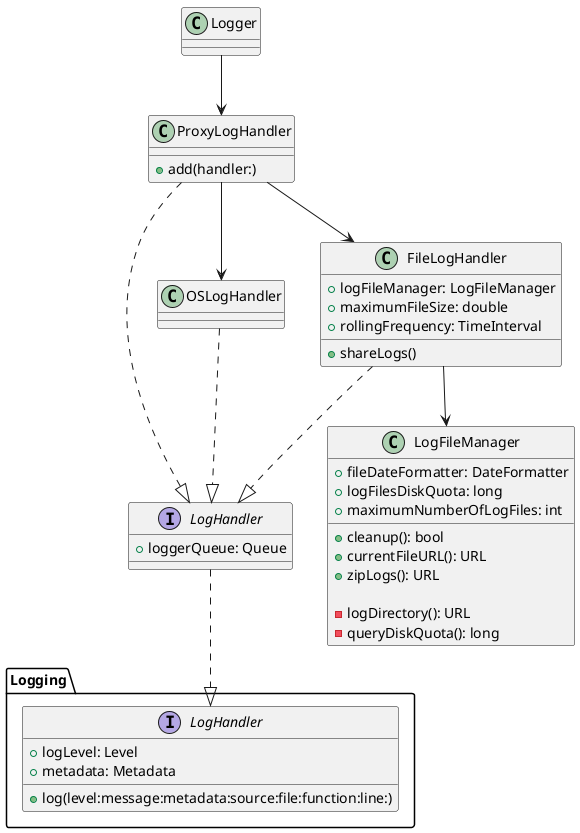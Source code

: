 @startuml
interface Logging.LogHandler {
  +logLevel: Level
  +metadata: Metadata

  +log(level:message:metadata:source:file:function:line:)
}
interface LogHandler {
  +loggerQueue: Queue
}
class Logger
class ProxyLogHandler {
  +add(handler:)
}
class OSLogHandler
class FileLogHandler {
  +logFileManager: LogFileManager 
  +maximumFileSize: double
  +rollingFrequency: TimeInterval
  
  +shareLogs()
}
class LogFileManager {
  +fileDateFormatter: DateFormatter
  +logFilesDiskQuota: long
  +maximumNumberOfLogFiles: int

  +cleanup(): bool
  +currentFileURL(): URL
  +zipLogs(): URL

  -logDirectory(): URL
  -queryDiskQuota(): long
}

LogHandler ..|> Logging.LogHandler
Logger --> ProxyLogHandler
ProxyLogHandler ..|> LogHandler
OSLogHandler ..|> LogHandler
FileLogHandler ..|> LogHandler
FileLogHandler --> LogFileManager
ProxyLogHandler --> OSLogHandler
ProxyLogHandler -->  FileLogHandler

@enduml
